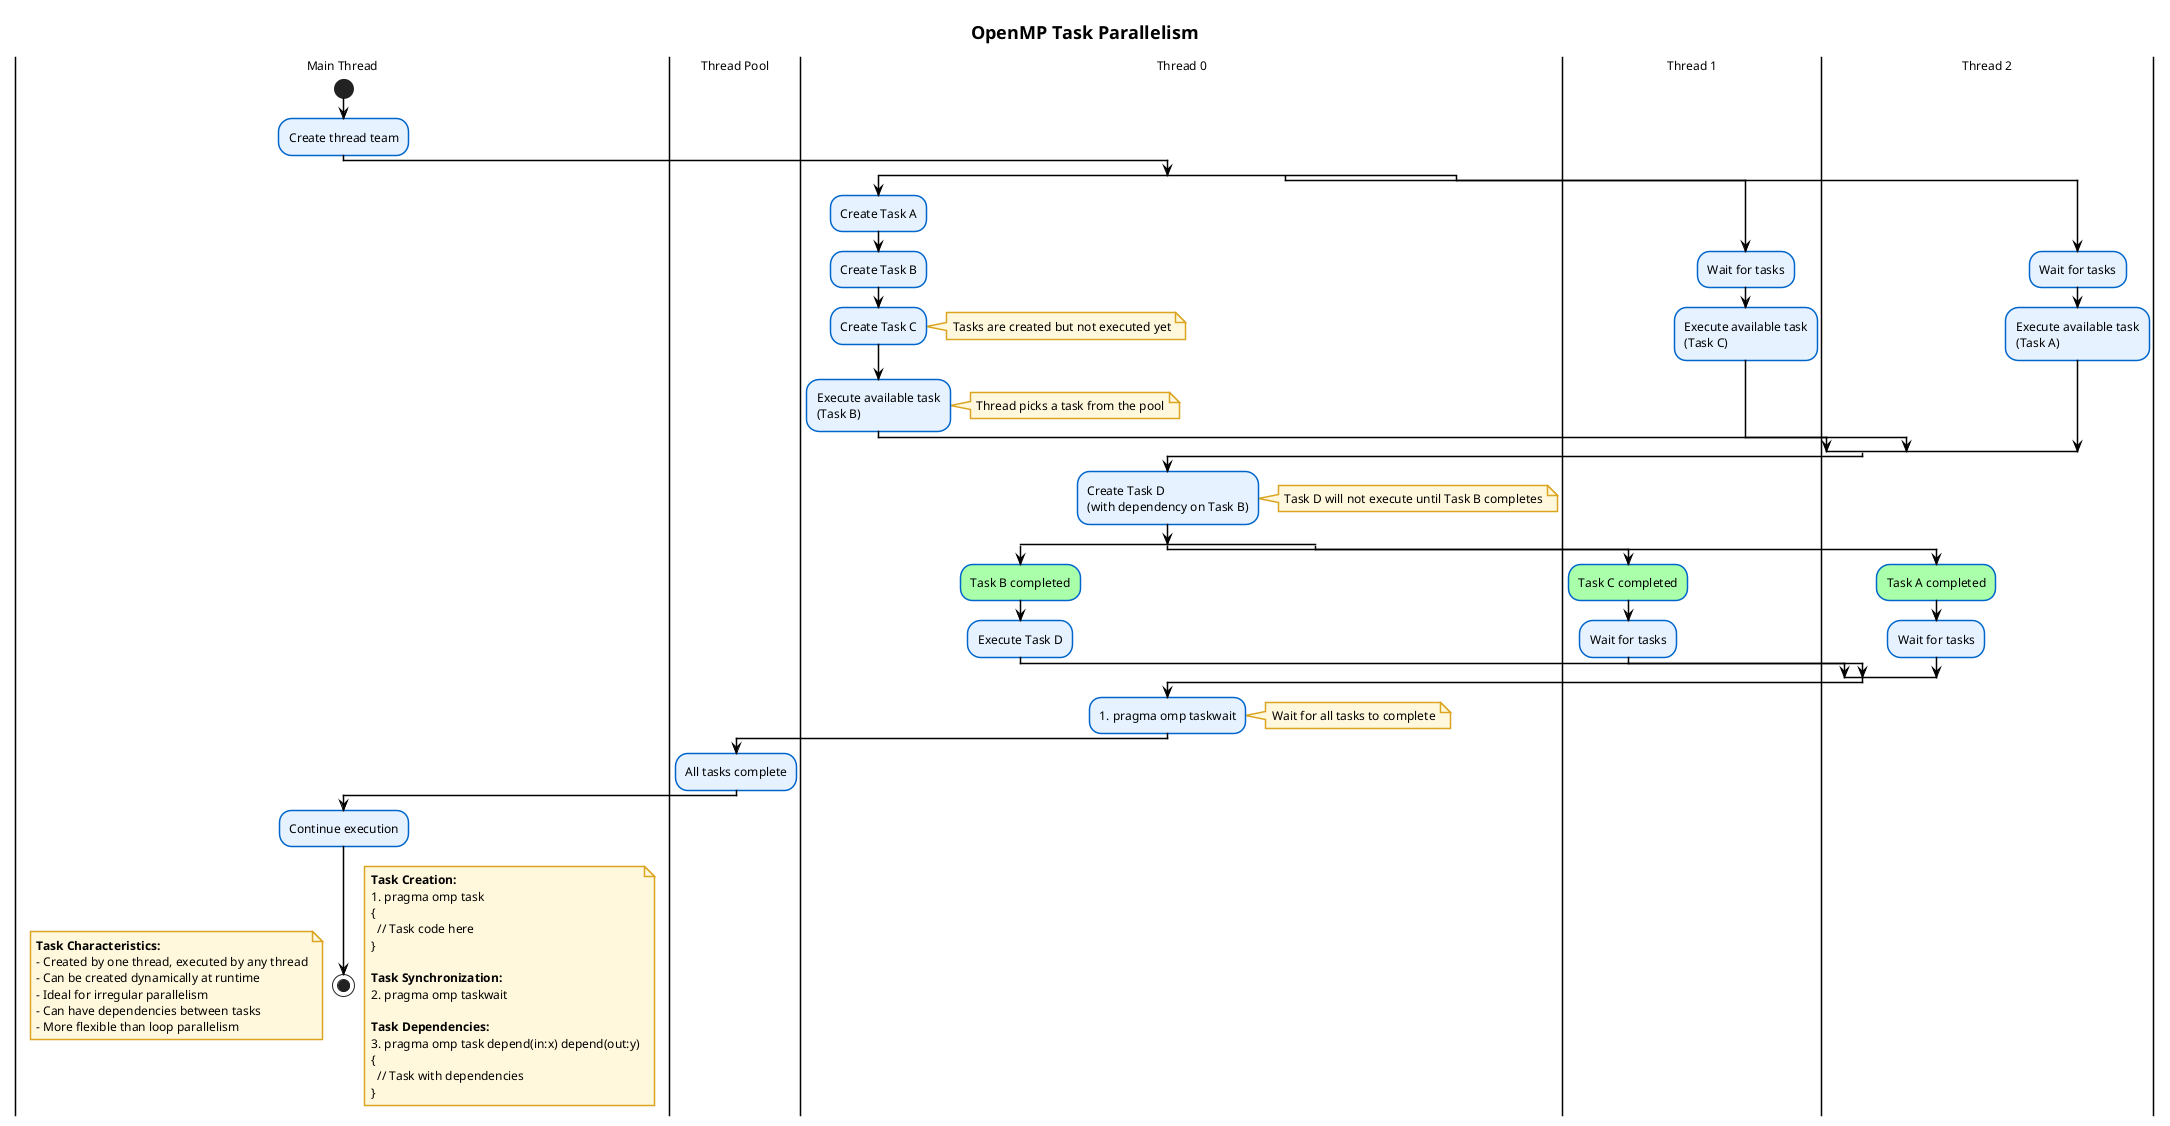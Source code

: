 @startuml openmp_tasks
skinparam DefaultFontName Arial
skinparam DefaultFontSize 12
skinparam BackgroundColor #FFFFFF
skinparam TitleFontSize 18
skinparam ArrowColor #000000
skinparam ArrowThickness 1.5
skinparam ActivityBackgroundColor #E6F2FF
skinparam ActivityBorderColor #0066CC
skinparam ActivityBorderThickness 1.5
skinparam NoteBackgroundColor #FFF8DC
skinparam NoteBorderColor #DAA520
skinparam NoteBorderThickness 1.5
skinparam ActivityDiamondBackgroundColor #FFE6CC
skinparam ActivityDiamondBorderColor #FF9933
skinparam PartitionBorderThickness 1.5
skinparam PartitionBorderColor #333333

title OpenMP Task Parallelism

|Main Thread|
start
:Create thread team;

|Thread Pool|
split
    |Thread 0|
    :Create Task A;
    :Create Task B;
    :Create Task C;
    note right: Tasks are created but not executed yet
    
    :Execute available task\n(Task B);
    note right: Thread picks a task from the pool
split again
    |Thread 1|
    :Wait for tasks;
    :Execute available task\n(Task C);
split again
    |Thread 2|
    :Wait for tasks;
    :Execute available task\n(Task A);
end split

|Thread 0|
:Create Task D\n(with dependency on Task B);
note right: Task D will not execute until Task B completes

|Thread Pool|
split
    |Thread 0|
    #AAFFAA:Task B completed;
    :Execute Task D;
split again
    |Thread 1|
    #AAFFAA:Task C completed;
    :Wait for tasks;
split again
    |Thread 2|
    #AAFFAA:Task A completed;
    :Wait for tasks;
end split

|Thread 0|
:#pragma omp taskwait;
note right: Wait for all tasks to complete

|Thread Pool|
:All tasks complete;

|Main Thread|
:Continue execution;
stop

note right
  <b>Task Creation:</b>
  #pragma omp task
  {
    // Task code here
  }
  
  <b>Task Synchronization:</b>
  #pragma omp taskwait
  
  <b>Task Dependencies:</b>
  #pragma omp task depend(in:x) depend(out:y)
  {
    // Task with dependencies
  }
end note

note left
  <b>Task Characteristics:</b>
  - Created by one thread, executed by any thread
  - Can be created dynamically at runtime
  - Ideal for irregular parallelism
  - Can have dependencies between tasks
  - More flexible than loop parallelism
end note

@enduml 
